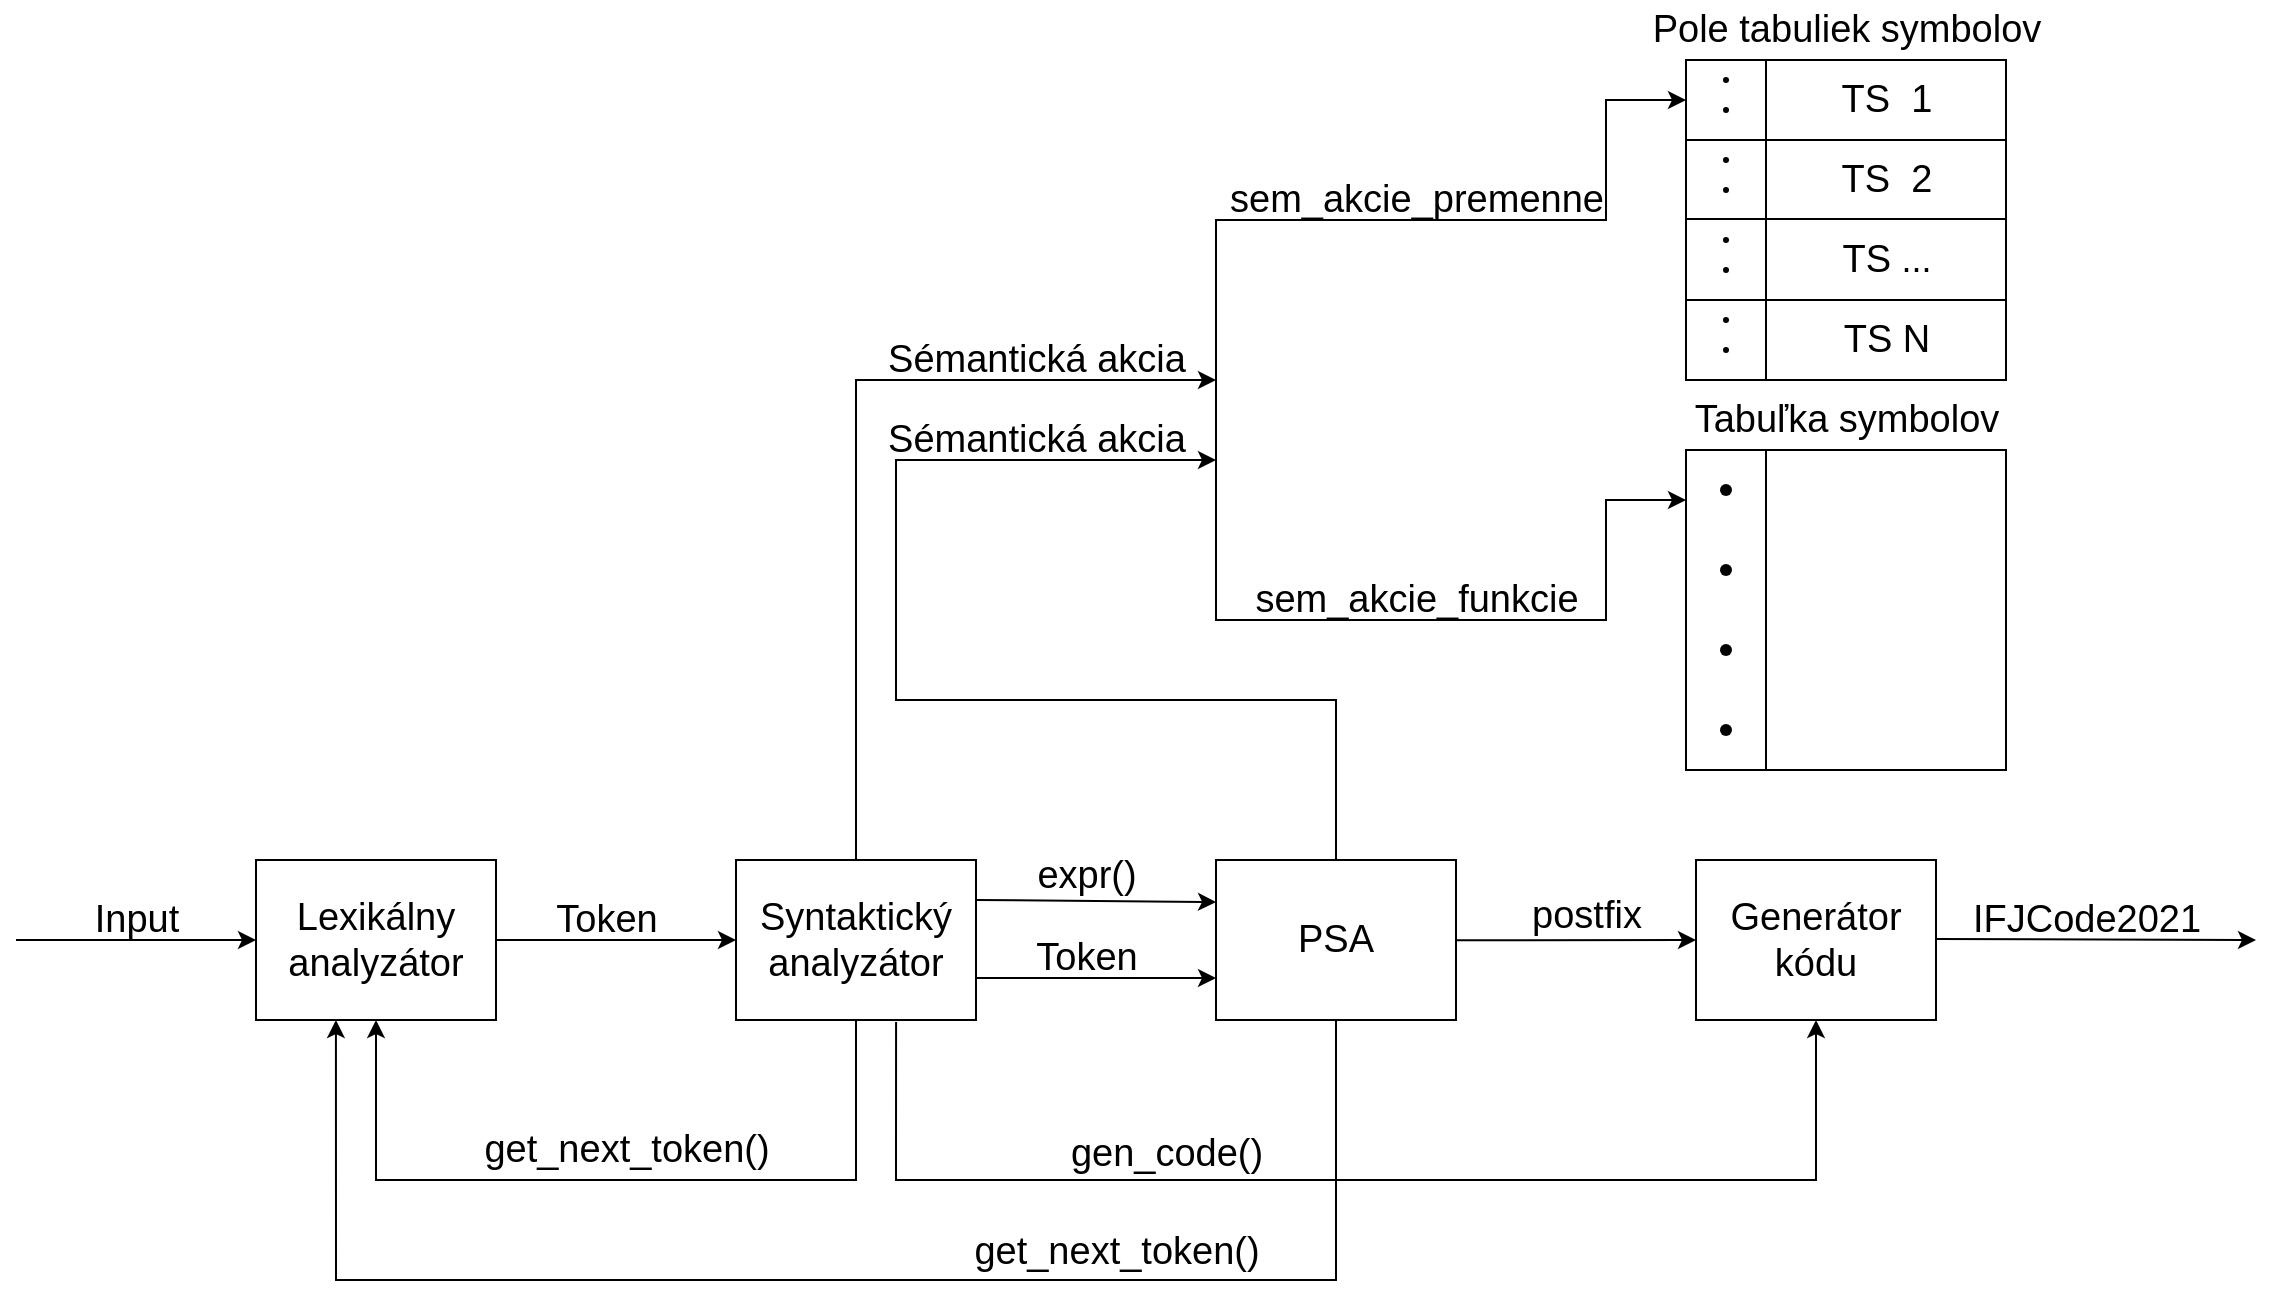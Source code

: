 <mxfile version="15.9.4" type="device"><diagram id="EdEBxcZpIFbV_Eey3Trm" name="Page-1"><mxGraphModel dx="1422" dy="1880" grid="1" gridSize="10" guides="1" tooltips="1" connect="1" arrows="1" fold="1" page="1" pageScale="1" pageWidth="850" pageHeight="1100" math="0" shadow="0"><root><mxCell id="0"/><mxCell id="1" parent="0"/><mxCell id="ECcZWLPd1dTkBnq0sZ_G-1" value="&lt;font style=&quot;font-size: 19px&quot;&gt;Lexikálny analyzátor&lt;/font&gt;" style="rounded=0;whiteSpace=wrap;html=1;" parent="1" vertex="1"><mxGeometry x="320" y="360" width="120" height="80" as="geometry"/></mxCell><mxCell id="ECcZWLPd1dTkBnq0sZ_G-7" value="" style="endArrow=classic;html=1;rounded=0;fontSize=19;entryX=0;entryY=0.5;entryDx=0;entryDy=0;" parent="1" target="ECcZWLPd1dTkBnq0sZ_G-1" edge="1"><mxGeometry width="50" height="50" relative="1" as="geometry"><mxPoint x="200" y="400" as="sourcePoint"/><mxPoint x="280" y="400" as="targetPoint"/></mxGeometry></mxCell><mxCell id="ECcZWLPd1dTkBnq0sZ_G-9" value="Input" style="text;html=1;align=center;verticalAlign=middle;resizable=0;points=[];autosize=1;strokeColor=none;fillColor=none;fontSize=19;" parent="1" vertex="1"><mxGeometry x="230" y="375" width="60" height="30" as="geometry"/></mxCell><mxCell id="Cm2VWgB149b9UyzO7jii-3" value="get_next_token()" style="text;html=1;align=center;verticalAlign=middle;resizable=0;points=[];autosize=1;strokeColor=none;fillColor=none;fontSize=19;" parent="1" vertex="1"><mxGeometry x="425" y="490" width="160" height="30" as="geometry"/></mxCell><mxCell id="pW97KKiPtmoW3n-8Tcrw-1" value="&lt;font style=&quot;font-size: 19px&quot;&gt;Syntaktický analyzátor&lt;/font&gt;" style="rounded=0;whiteSpace=wrap;html=1;" vertex="1" parent="1"><mxGeometry x="560" y="360" width="120" height="80" as="geometry"/></mxCell><mxCell id="pW97KKiPtmoW3n-8Tcrw-2" value="&lt;font style=&quot;font-size: 19px&quot;&gt;Sémantická akcia&lt;/font&gt;" style="text;html=1;align=center;verticalAlign=middle;resizable=0;points=[];autosize=1;strokeColor=none;fillColor=none;strokeWidth=1;rotation=0;" vertex="1" parent="1"><mxGeometry x="630" y="100" width="160" height="20" as="geometry"/></mxCell><mxCell id="pW97KKiPtmoW3n-8Tcrw-5" value="" style="endArrow=classic;html=1;rounded=0;fontSize=19;entryX=0;entryY=0.5;entryDx=0;entryDy=0;exitX=1;exitY=0.5;exitDx=0;exitDy=0;" edge="1" parent="1" target="pW97KKiPtmoW3n-8Tcrw-1" source="ECcZWLPd1dTkBnq0sZ_G-1"><mxGeometry width="50" height="50" relative="1" as="geometry"><mxPoint x="580" y="400" as="sourcePoint"/><mxPoint x="660" y="400" as="targetPoint"/></mxGeometry></mxCell><mxCell id="pW97KKiPtmoW3n-8Tcrw-6" value="Token" style="text;html=1;align=center;verticalAlign=middle;resizable=0;points=[];autosize=1;strokeColor=none;fillColor=none;fontSize=19;" vertex="1" parent="1"><mxGeometry x="460" y="375" width="70" height="30" as="geometry"/></mxCell><mxCell id="pW97KKiPtmoW3n-8Tcrw-7" value="" style="endArrow=classic;html=1;rounded=0;fontSize=19;exitX=0.5;exitY=0;exitDx=0;exitDy=0;" edge="1" parent="1" source="pW97KKiPtmoW3n-8Tcrw-1"><mxGeometry width="50" height="50" relative="1" as="geometry"><mxPoint x="760" y="340" as="sourcePoint"/><mxPoint x="800" y="120" as="targetPoint"/><Array as="points"><mxPoint x="620" y="120"/></Array></mxGeometry></mxCell><mxCell id="pW97KKiPtmoW3n-8Tcrw-10" value="expr()" style="text;html=1;align=center;verticalAlign=middle;resizable=0;points=[];autosize=1;strokeColor=none;fillColor=none;fontSize=19;" vertex="1" parent="1"><mxGeometry x="700" y="353" width="70" height="30" as="geometry"/></mxCell><mxCell id="pW97KKiPtmoW3n-8Tcrw-12" value="" style="endArrow=classic;html=1;rounded=0;fontSize=19;entryX=0.5;entryY=1;entryDx=0;entryDy=0;exitX=0.5;exitY=1;exitDx=0;exitDy=0;" edge="1" parent="1" source="pW97KKiPtmoW3n-8Tcrw-1" target="ECcZWLPd1dTkBnq0sZ_G-1"><mxGeometry width="50" height="50" relative="1" as="geometry"><mxPoint x="760" y="520" as="sourcePoint"/><mxPoint x="380" y="600" as="targetPoint"/><Array as="points"><mxPoint x="620" y="520"/><mxPoint x="600" y="520"/><mxPoint x="380" y="520"/></Array></mxGeometry></mxCell><mxCell id="pW97KKiPtmoW3n-8Tcrw-13" value="&lt;font style=&quot;font-size: 19px&quot;&gt;PSA&lt;/font&gt;" style="rounded=0;whiteSpace=wrap;html=1;" vertex="1" parent="1"><mxGeometry x="800" y="360" width="120" height="80" as="geometry"/></mxCell><mxCell id="pW97KKiPtmoW3n-8Tcrw-16" value="&lt;font style=&quot;font-size: 19px&quot;&gt;get_next_token()&lt;/font&gt;" style="text;html=1;align=center;verticalAlign=middle;resizable=0;points=[];autosize=1;strokeColor=none;fillColor=none;" vertex="1" parent="1"><mxGeometry x="670" y="546" width="160" height="20" as="geometry"/></mxCell><mxCell id="pW97KKiPtmoW3n-8Tcrw-18" value="Token" style="text;html=1;align=center;verticalAlign=middle;resizable=0;points=[];autosize=1;strokeColor=none;fillColor=none;fontSize=19;" vertex="1" parent="1"><mxGeometry x="700" y="394" width="70" height="30" as="geometry"/></mxCell><mxCell id="pW97KKiPtmoW3n-8Tcrw-20" value="" style="endArrow=classic;html=1;rounded=0;fontSize=19;exitX=1;exitY=0.25;exitDx=0;exitDy=0;" edge="1" parent="1"><mxGeometry width="50" height="50" relative="1" as="geometry"><mxPoint x="920" y="400.17" as="sourcePoint"/><mxPoint x="1040" y="400" as="targetPoint"/></mxGeometry></mxCell><mxCell id="pW97KKiPtmoW3n-8Tcrw-23" value="postfix " style="text;html=1;align=center;verticalAlign=middle;resizable=0;points=[];autosize=1;strokeColor=none;fillColor=none;fontSize=19;" vertex="1" parent="1"><mxGeometry x="950" y="373" width="70" height="30" as="geometry"/></mxCell><mxCell id="pW97KKiPtmoW3n-8Tcrw-25" value="" style="endArrow=classic;html=1;rounded=0;fontSize=19;exitX=1;exitY=0.25;exitDx=0;exitDy=0;" edge="1" parent="1"><mxGeometry width="50" height="50" relative="1" as="geometry"><mxPoint x="680" y="380" as="sourcePoint"/><mxPoint x="800" y="381" as="targetPoint"/></mxGeometry></mxCell><mxCell id="pW97KKiPtmoW3n-8Tcrw-27" value="" style="endArrow=classic;html=1;rounded=0;fontSize=19;exitX=1;exitY=0.75;exitDx=0;exitDy=0;" edge="1" parent="1"><mxGeometry width="50" height="50" relative="1" as="geometry"><mxPoint x="680" y="419" as="sourcePoint"/><mxPoint x="800" y="419" as="targetPoint"/></mxGeometry></mxCell><mxCell id="pW97KKiPtmoW3n-8Tcrw-29" value="" style="endArrow=classic;html=1;rounded=0;fontSize=19;exitX=0.5;exitY=1;exitDx=0;exitDy=0;entryX=0.333;entryY=1;entryDx=0;entryDy=0;entryPerimeter=0;" edge="1" parent="1" source="pW97KKiPtmoW3n-8Tcrw-13" target="ECcZWLPd1dTkBnq0sZ_G-1"><mxGeometry width="50" height="50" relative="1" as="geometry"><mxPoint x="860" y="460" as="sourcePoint"/><mxPoint x="360" y="450" as="targetPoint"/><Array as="points"><mxPoint x="860" y="570"/><mxPoint x="360" y="570"/></Array></mxGeometry></mxCell><mxCell id="pW97KKiPtmoW3n-8Tcrw-30" value="" style="whiteSpace=wrap;html=1;aspect=fixed;fontSize=19;strokeWidth=1;" vertex="1" parent="1"><mxGeometry x="1035" y="-40" width="160" height="160" as="geometry"/></mxCell><mxCell id="pW97KKiPtmoW3n-8Tcrw-31" value="Pole tabuliek symbolov" style="text;html=1;align=center;verticalAlign=middle;resizable=0;points=[];autosize=1;strokeColor=none;fillColor=none;fontSize=19;" vertex="1" parent="1"><mxGeometry x="1010" y="-70" width="210" height="30" as="geometry"/></mxCell><mxCell id="pW97KKiPtmoW3n-8Tcrw-32" value="" style="endArrow=none;html=1;rounded=0;fontSize=19;exitX=0;exitY=0.25;exitDx=0;exitDy=0;entryX=1;entryY=0.25;entryDx=0;entryDy=0;" edge="1" parent="1" source="pW97KKiPtmoW3n-8Tcrw-30" target="pW97KKiPtmoW3n-8Tcrw-30"><mxGeometry width="50" height="50" relative="1" as="geometry"><mxPoint x="1175" y="210" as="sourcePoint"/><mxPoint x="1225" y="160" as="targetPoint"/></mxGeometry></mxCell><mxCell id="pW97KKiPtmoW3n-8Tcrw-33" value="" style="endArrow=none;html=1;rounded=0;fontSize=19;exitX=0;exitY=0.25;exitDx=0;exitDy=0;entryX=1;entryY=0.25;entryDx=0;entryDy=0;" edge="1" parent="1"><mxGeometry width="50" height="50" relative="1" as="geometry"><mxPoint x="1035" y="39.5" as="sourcePoint"/><mxPoint x="1195" y="39.5" as="targetPoint"/></mxGeometry></mxCell><mxCell id="pW97KKiPtmoW3n-8Tcrw-34" value="" style="endArrow=none;html=1;rounded=0;fontSize=19;exitX=0;exitY=0.25;exitDx=0;exitDy=0;entryX=1;entryY=0.25;entryDx=0;entryDy=0;" edge="1" parent="1"><mxGeometry width="50" height="50" relative="1" as="geometry"><mxPoint x="1035" y="80" as="sourcePoint"/><mxPoint x="1195" y="80" as="targetPoint"/></mxGeometry></mxCell><mxCell id="pW97KKiPtmoW3n-8Tcrw-35" value="TS&amp;nbsp; 1" style="text;html=1;align=center;verticalAlign=middle;resizable=0;points=[];autosize=1;strokeColor=none;fillColor=none;fontSize=19;" vertex="1" parent="1"><mxGeometry x="1105" y="-35" width="60" height="30" as="geometry"/></mxCell><mxCell id="pW97KKiPtmoW3n-8Tcrw-36" value="TS&amp;nbsp; 2" style="text;html=1;align=center;verticalAlign=middle;resizable=0;points=[];autosize=1;strokeColor=none;fillColor=none;fontSize=19;" vertex="1" parent="1"><mxGeometry x="1105" y="5" width="60" height="30" as="geometry"/></mxCell><mxCell id="pW97KKiPtmoW3n-8Tcrw-37" value="TS&amp;nbsp;&lt;font style=&quot;font-size: 18px&quot;&gt;...&lt;/font&gt;" style="text;html=1;align=center;verticalAlign=middle;resizable=0;points=[];autosize=1;strokeColor=none;fillColor=none;fontSize=19;" vertex="1" parent="1"><mxGeometry x="1105" y="45" width="60" height="30" as="geometry"/></mxCell><mxCell id="pW97KKiPtmoW3n-8Tcrw-38" value="TS N" style="text;html=1;align=center;verticalAlign=middle;resizable=0;points=[];autosize=1;strokeColor=none;fillColor=none;fontSize=19;" vertex="1" parent="1"><mxGeometry x="1105" y="85" width="60" height="30" as="geometry"/></mxCell><mxCell id="pW97KKiPtmoW3n-8Tcrw-39" value="" style="endArrow=none;html=1;rounded=0;fontSize=19;entryX=0.25;entryY=0;entryDx=0;entryDy=0;exitX=0.25;exitY=1;exitDx=0;exitDy=0;" edge="1" parent="1" source="pW97KKiPtmoW3n-8Tcrw-30" target="pW97KKiPtmoW3n-8Tcrw-30"><mxGeometry width="50" height="50" relative="1" as="geometry"><mxPoint x="1105" y="140" as="sourcePoint"/><mxPoint x="1155" y="90" as="targetPoint"/></mxGeometry></mxCell><mxCell id="pW97KKiPtmoW3n-8Tcrw-40" value="" style="shape=waypoint;sketch=0;fillStyle=solid;size=3;pointerEvents=1;points=[];fillColor=none;resizable=0;rotatable=0;perimeter=centerPerimeter;snapToPoint=1;fontSize=19;strokeWidth=1;" vertex="1" parent="1"><mxGeometry x="1035" y="-10" width="40" height="40" as="geometry"/></mxCell><mxCell id="pW97KKiPtmoW3n-8Tcrw-41" value="" style="shape=waypoint;sketch=0;fillStyle=solid;size=3;pointerEvents=1;points=[];fillColor=none;resizable=0;rotatable=0;perimeter=centerPerimeter;snapToPoint=1;fontSize=19;strokeWidth=1;" vertex="1" parent="1"><mxGeometry x="1035" y="5" width="40" height="40" as="geometry"/></mxCell><mxCell id="pW97KKiPtmoW3n-8Tcrw-42" value="" style="shape=waypoint;sketch=0;fillStyle=solid;size=3;pointerEvents=1;points=[];fillColor=none;resizable=0;rotatable=0;perimeter=centerPerimeter;snapToPoint=1;fontSize=19;strokeWidth=1;" vertex="1" parent="1"><mxGeometry x="1035" y="30" width="40" height="40" as="geometry"/></mxCell><mxCell id="pW97KKiPtmoW3n-8Tcrw-43" value="" style="shape=waypoint;sketch=0;fillStyle=solid;size=3;pointerEvents=1;points=[];fillColor=none;resizable=0;rotatable=0;perimeter=centerPerimeter;snapToPoint=1;fontSize=19;strokeWidth=1;" vertex="1" parent="1"><mxGeometry x="1035" y="45" width="40" height="40" as="geometry"/></mxCell><mxCell id="pW97KKiPtmoW3n-8Tcrw-44" value="" style="shape=waypoint;sketch=0;fillStyle=solid;size=3;pointerEvents=1;points=[];fillColor=none;resizable=0;rotatable=0;perimeter=centerPerimeter;snapToPoint=1;fontSize=19;strokeWidth=1;" vertex="1" parent="1"><mxGeometry x="1035" y="70" width="40" height="40" as="geometry"/></mxCell><mxCell id="pW97KKiPtmoW3n-8Tcrw-45" value="" style="shape=waypoint;sketch=0;fillStyle=solid;size=3;pointerEvents=1;points=[];fillColor=none;resizable=0;rotatable=0;perimeter=centerPerimeter;snapToPoint=1;fontSize=19;strokeWidth=1;" vertex="1" parent="1"><mxGeometry x="1035" y="85" width="40" height="40" as="geometry"/></mxCell><mxCell id="pW97KKiPtmoW3n-8Tcrw-46" value="" style="whiteSpace=wrap;html=1;aspect=fixed;fontSize=19;strokeWidth=1;" vertex="1" parent="1"><mxGeometry x="1035" y="155" width="160" height="160" as="geometry"/></mxCell><mxCell id="pW97KKiPtmoW3n-8Tcrw-47" value="Tabuľka symbolov" style="text;html=1;align=center;verticalAlign=middle;resizable=0;points=[];autosize=1;strokeColor=none;fillColor=none;fontSize=19;" vertex="1" parent="1"><mxGeometry x="1030" y="125" width="170" height="30" as="geometry"/></mxCell><mxCell id="pW97KKiPtmoW3n-8Tcrw-48" value="" style="endArrow=none;html=1;rounded=0;fontSize=19;entryX=0.25;entryY=0;entryDx=0;entryDy=0;exitX=0.25;exitY=1;exitDx=0;exitDy=0;" edge="1" parent="1" source="pW97KKiPtmoW3n-8Tcrw-46" target="pW97KKiPtmoW3n-8Tcrw-46"><mxGeometry width="50" height="50" relative="1" as="geometry"><mxPoint x="1105" y="335" as="sourcePoint"/><mxPoint x="1155" y="285" as="targetPoint"/></mxGeometry></mxCell><mxCell id="pW97KKiPtmoW3n-8Tcrw-49" value="" style="shape=waypoint;sketch=0;fillStyle=solid;size=6;pointerEvents=1;points=[];fillColor=none;resizable=0;rotatable=0;perimeter=centerPerimeter;snapToPoint=1;fontSize=19;strokeWidth=1;" vertex="1" parent="1"><mxGeometry x="1035" y="155" width="40" height="40" as="geometry"/></mxCell><mxCell id="pW97KKiPtmoW3n-8Tcrw-50" value="" style="shape=waypoint;sketch=0;fillStyle=solid;size=6;pointerEvents=1;points=[];fillColor=none;resizable=0;rotatable=0;perimeter=centerPerimeter;snapToPoint=1;fontSize=19;strokeWidth=1;" vertex="1" parent="1"><mxGeometry x="1035" y="195" width="40" height="40" as="geometry"/></mxCell><mxCell id="pW97KKiPtmoW3n-8Tcrw-51" value="" style="shape=waypoint;sketch=0;fillStyle=solid;size=6;pointerEvents=1;points=[];fillColor=none;resizable=0;rotatable=0;perimeter=centerPerimeter;snapToPoint=1;fontSize=19;strokeWidth=1;" vertex="1" parent="1"><mxGeometry x="1035" y="235" width="40" height="40" as="geometry"/></mxCell><mxCell id="pW97KKiPtmoW3n-8Tcrw-52" value="" style="shape=waypoint;sketch=0;fillStyle=solid;size=6;pointerEvents=1;points=[];fillColor=none;resizable=0;rotatable=0;perimeter=centerPerimeter;snapToPoint=1;fontSize=19;strokeWidth=1;" vertex="1" parent="1"><mxGeometry x="1035" y="275" width="40" height="40" as="geometry"/></mxCell><mxCell id="pW97KKiPtmoW3n-8Tcrw-53" value="" style="endArrow=classic;html=1;rounded=0;fontSize=18;" edge="1" parent="1"><mxGeometry width="50" height="50" relative="1" as="geometry"><mxPoint x="800" y="130" as="sourcePoint"/><mxPoint x="1035" y="-20" as="targetPoint"/><Array as="points"><mxPoint x="800" y="40"/><mxPoint x="995" y="40"/><mxPoint x="995" y="-20"/></Array></mxGeometry></mxCell><mxCell id="pW97KKiPtmoW3n-8Tcrw-54" value="" style="shape=waypoint;sketch=0;fillStyle=solid;size=3;pointerEvents=1;points=[];fillColor=none;resizable=0;rotatable=0;perimeter=centerPerimeter;snapToPoint=1;fontSize=19;strokeWidth=1;" vertex="1" parent="1"><mxGeometry x="1035" y="-50" width="40" height="40" as="geometry"/></mxCell><mxCell id="pW97KKiPtmoW3n-8Tcrw-55" value="" style="shape=waypoint;sketch=0;fillStyle=solid;size=3;pointerEvents=1;points=[];fillColor=none;resizable=0;rotatable=0;perimeter=centerPerimeter;snapToPoint=1;fontSize=19;strokeWidth=1;" vertex="1" parent="1"><mxGeometry x="1035" y="-35" width="40" height="40" as="geometry"/></mxCell><mxCell id="pW97KKiPtmoW3n-8Tcrw-56" value="&lt;font style=&quot;font-size: 19px&quot;&gt;sem_akcie_premenne&lt;/font&gt;" style="text;html=1;align=center;verticalAlign=middle;resizable=0;points=[];autosize=1;strokeColor=none;fillColor=none;fontSize=18;" vertex="1" parent="1"><mxGeometry x="800" y="15" width="200" height="30" as="geometry"/></mxCell><mxCell id="pW97KKiPtmoW3n-8Tcrw-57" value="" style="endArrow=classic;html=1;rounded=0;fontSize=18;" edge="1" parent="1"><mxGeometry width="50" height="50" relative="1" as="geometry"><mxPoint x="800" y="130" as="sourcePoint"/><mxPoint x="1035" y="180" as="targetPoint"/><Array as="points"><mxPoint x="800" y="240"/><mxPoint x="995" y="240"/><mxPoint x="995" y="180"/></Array></mxGeometry></mxCell><mxCell id="pW97KKiPtmoW3n-8Tcrw-58" value="&lt;font style=&quot;font-size: 19px&quot;&gt;sem_akcie_funkcie&lt;/font&gt;" style="text;html=1;align=center;verticalAlign=middle;resizable=0;points=[];autosize=1;strokeColor=none;fillColor=none;fontSize=18;" vertex="1" parent="1"><mxGeometry x="810" y="215" width="180" height="30" as="geometry"/></mxCell><mxCell id="pW97KKiPtmoW3n-8Tcrw-62" value="" style="endArrow=classic;html=1;rounded=0;fontSize=19;exitX=0.5;exitY=0;exitDx=0;exitDy=0;" edge="1" parent="1"><mxGeometry width="50" height="50" relative="1" as="geometry"><mxPoint x="860" y="360" as="sourcePoint"/><mxPoint x="800" y="160" as="targetPoint"/><Array as="points"><mxPoint x="860" y="280"/><mxPoint x="640" y="280"/><mxPoint x="640" y="160"/></Array></mxGeometry></mxCell><mxCell id="pW97KKiPtmoW3n-8Tcrw-63" value="&lt;font style=&quot;font-size: 19px&quot;&gt;Sémantická akcia&lt;/font&gt;" style="text;html=1;align=center;verticalAlign=middle;resizable=0;points=[];autosize=1;strokeColor=none;fillColor=none;strokeWidth=1;rotation=0;" vertex="1" parent="1"><mxGeometry x="630" y="140" width="160" height="20" as="geometry"/></mxCell><mxCell id="pW97KKiPtmoW3n-8Tcrw-66" value="&lt;font style=&quot;font-size: 19px&quot;&gt;Generátor kódu&lt;/font&gt;" style="rounded=0;whiteSpace=wrap;html=1;" vertex="1" parent="1"><mxGeometry x="1040" y="360" width="120" height="80" as="geometry"/></mxCell><mxCell id="pW97KKiPtmoW3n-8Tcrw-68" value="&lt;font style=&quot;font-size: 19px&quot;&gt;gen_code()&lt;/font&gt;" style="text;html=1;align=center;verticalAlign=middle;resizable=0;points=[];autosize=1;strokeColor=none;fillColor=none;" vertex="1" parent="1"><mxGeometry x="720" y="497" width="110" height="20" as="geometry"/></mxCell><mxCell id="pW97KKiPtmoW3n-8Tcrw-69" value="" style="endArrow=classic;html=1;rounded=0;fontSize=19;exitX=1;exitY=0.25;exitDx=0;exitDy=0;" edge="1" parent="1"><mxGeometry width="50" height="50" relative="1" as="geometry"><mxPoint x="1160" y="399.5" as="sourcePoint"/><mxPoint x="1320" y="400" as="targetPoint"/></mxGeometry></mxCell><mxCell id="pW97KKiPtmoW3n-8Tcrw-70" value="IFJCode2021" style="text;html=1;align=center;verticalAlign=middle;resizable=0;points=[];autosize=1;strokeColor=none;fillColor=none;fontSize=19;" vertex="1" parent="1"><mxGeometry x="1170" y="375" width="130" height="30" as="geometry"/></mxCell><mxCell id="pW97KKiPtmoW3n-8Tcrw-71" value="" style="endArrow=classic;html=1;rounded=0;fontSize=19;entryX=0.5;entryY=1;entryDx=0;entryDy=0;exitX=0.667;exitY=1.013;exitDx=0;exitDy=0;exitPerimeter=0;strokeColor=default;startArrow=none;startFill=0;" edge="1" parent="1" target="pW97KKiPtmoW3n-8Tcrw-66" source="pW97KKiPtmoW3n-8Tcrw-1"><mxGeometry width="50" height="50" relative="1" as="geometry"><mxPoint x="650" y="520" as="sourcePoint"/><mxPoint x="930" y="580" as="targetPoint"/><Array as="points"><mxPoint x="640" y="520"/><mxPoint x="1100" y="520"/></Array></mxGeometry></mxCell></root></mxGraphModel></diagram></mxfile>